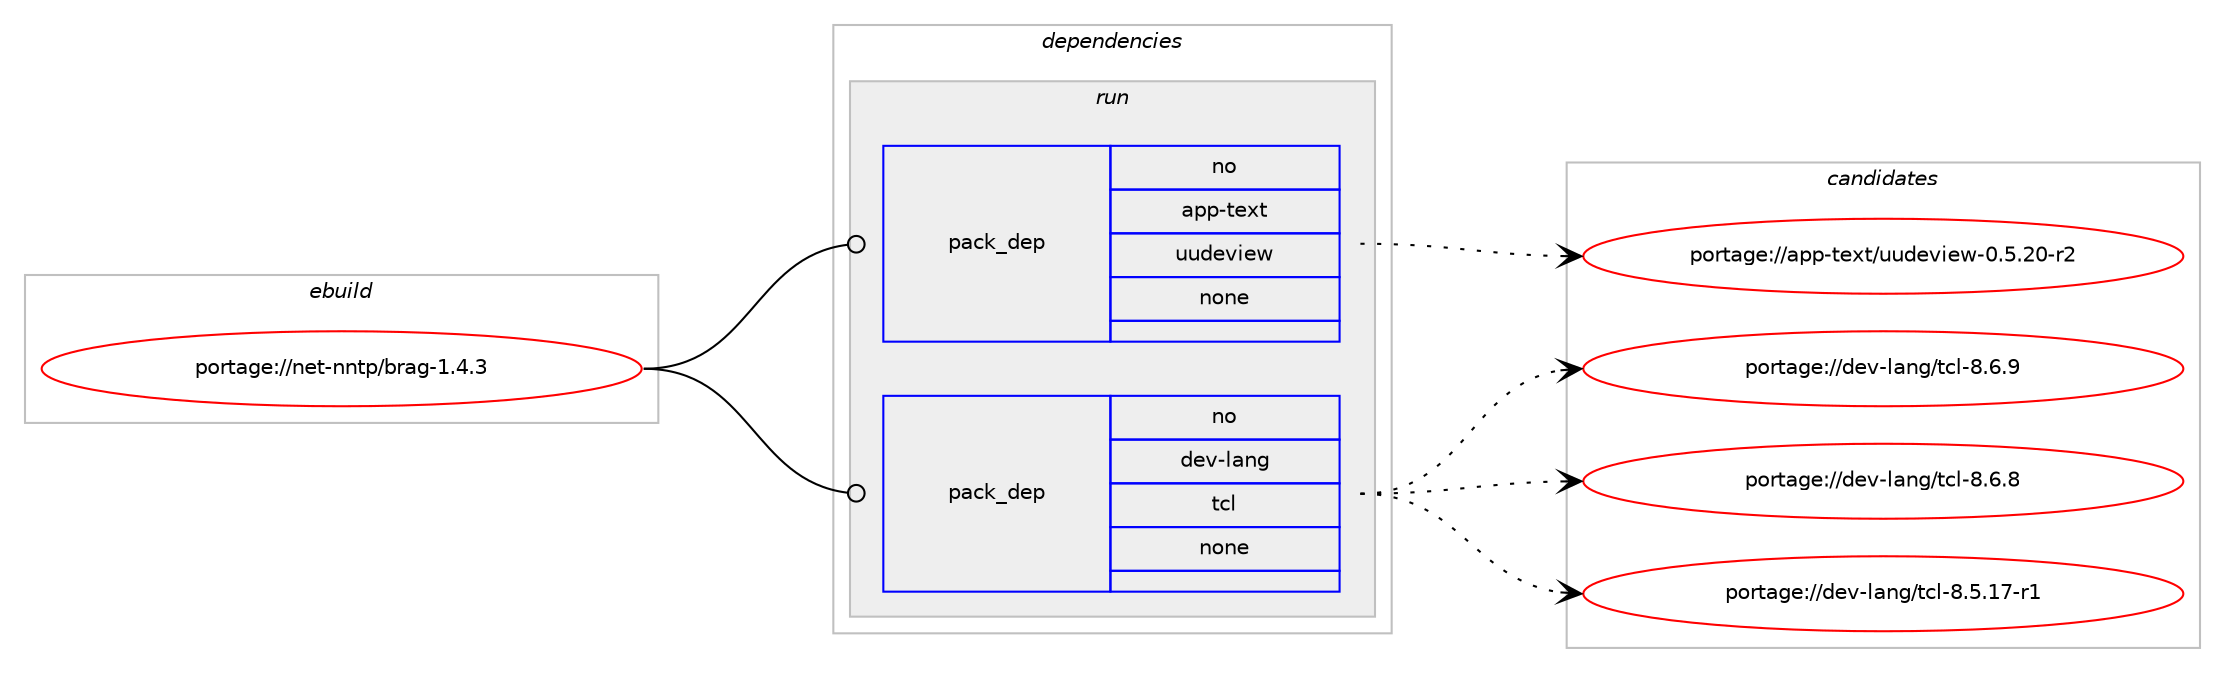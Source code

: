 digraph prolog {

# *************
# Graph options
# *************

newrank=true;
concentrate=true;
compound=true;
graph [rankdir=LR,fontname=Helvetica,fontsize=10,ranksep=1.5];#, ranksep=2.5, nodesep=0.2];
edge  [arrowhead=vee];
node  [fontname=Helvetica,fontsize=10];

# **********
# The ebuild
# **********

subgraph cluster_leftcol {
color=gray;
rank=same;
label=<<i>ebuild</i>>;
id [label="portage://net-nntp/brag-1.4.3", color=red, width=4, href="../net-nntp/brag-1.4.3.svg"];
}

# ****************
# The dependencies
# ****************

subgraph cluster_midcol {
color=gray;
label=<<i>dependencies</i>>;
subgraph cluster_compile {
fillcolor="#eeeeee";
style=filled;
label=<<i>compile</i>>;
}
subgraph cluster_compileandrun {
fillcolor="#eeeeee";
style=filled;
label=<<i>compile and run</i>>;
}
subgraph cluster_run {
fillcolor="#eeeeee";
style=filled;
label=<<i>run</i>>;
subgraph pack58380 {
dependency75368 [label=<<TABLE BORDER="0" CELLBORDER="1" CELLSPACING="0" CELLPADDING="4" WIDTH="220"><TR><TD ROWSPAN="6" CELLPADDING="30">pack_dep</TD></TR><TR><TD WIDTH="110">no</TD></TR><TR><TD>app-text</TD></TR><TR><TD>uudeview</TD></TR><TR><TD>none</TD></TR><TR><TD></TD></TR></TABLE>>, shape=none, color=blue];
}
id:e -> dependency75368:w [weight=20,style="solid",arrowhead="odot"];
subgraph pack58381 {
dependency75369 [label=<<TABLE BORDER="0" CELLBORDER="1" CELLSPACING="0" CELLPADDING="4" WIDTH="220"><TR><TD ROWSPAN="6" CELLPADDING="30">pack_dep</TD></TR><TR><TD WIDTH="110">no</TD></TR><TR><TD>dev-lang</TD></TR><TR><TD>tcl</TD></TR><TR><TD>none</TD></TR><TR><TD></TD></TR></TABLE>>, shape=none, color=blue];
}
id:e -> dependency75369:w [weight=20,style="solid",arrowhead="odot"];
}
}

# **************
# The candidates
# **************

subgraph cluster_choices {
rank=same;
color=gray;
label=<<i>candidates</i>>;

subgraph choice58380 {
color=black;
nodesep=1;
choice971121124511610112011647117117100101118105101119454846534650484511450 [label="portage://app-text/uudeview-0.5.20-r2", color=red, width=4,href="../app-text/uudeview-0.5.20-r2.svg"];
dependency75368:e -> choice971121124511610112011647117117100101118105101119454846534650484511450:w [style=dotted,weight="100"];
}
subgraph choice58381 {
color=black;
nodesep=1;
choice10010111845108971101034711699108455646544657 [label="portage://dev-lang/tcl-8.6.9", color=red, width=4,href="../dev-lang/tcl-8.6.9.svg"];
choice10010111845108971101034711699108455646544656 [label="portage://dev-lang/tcl-8.6.8", color=red, width=4,href="../dev-lang/tcl-8.6.8.svg"];
choice10010111845108971101034711699108455646534649554511449 [label="portage://dev-lang/tcl-8.5.17-r1", color=red, width=4,href="../dev-lang/tcl-8.5.17-r1.svg"];
dependency75369:e -> choice10010111845108971101034711699108455646544657:w [style=dotted,weight="100"];
dependency75369:e -> choice10010111845108971101034711699108455646544656:w [style=dotted,weight="100"];
dependency75369:e -> choice10010111845108971101034711699108455646534649554511449:w [style=dotted,weight="100"];
}
}

}
